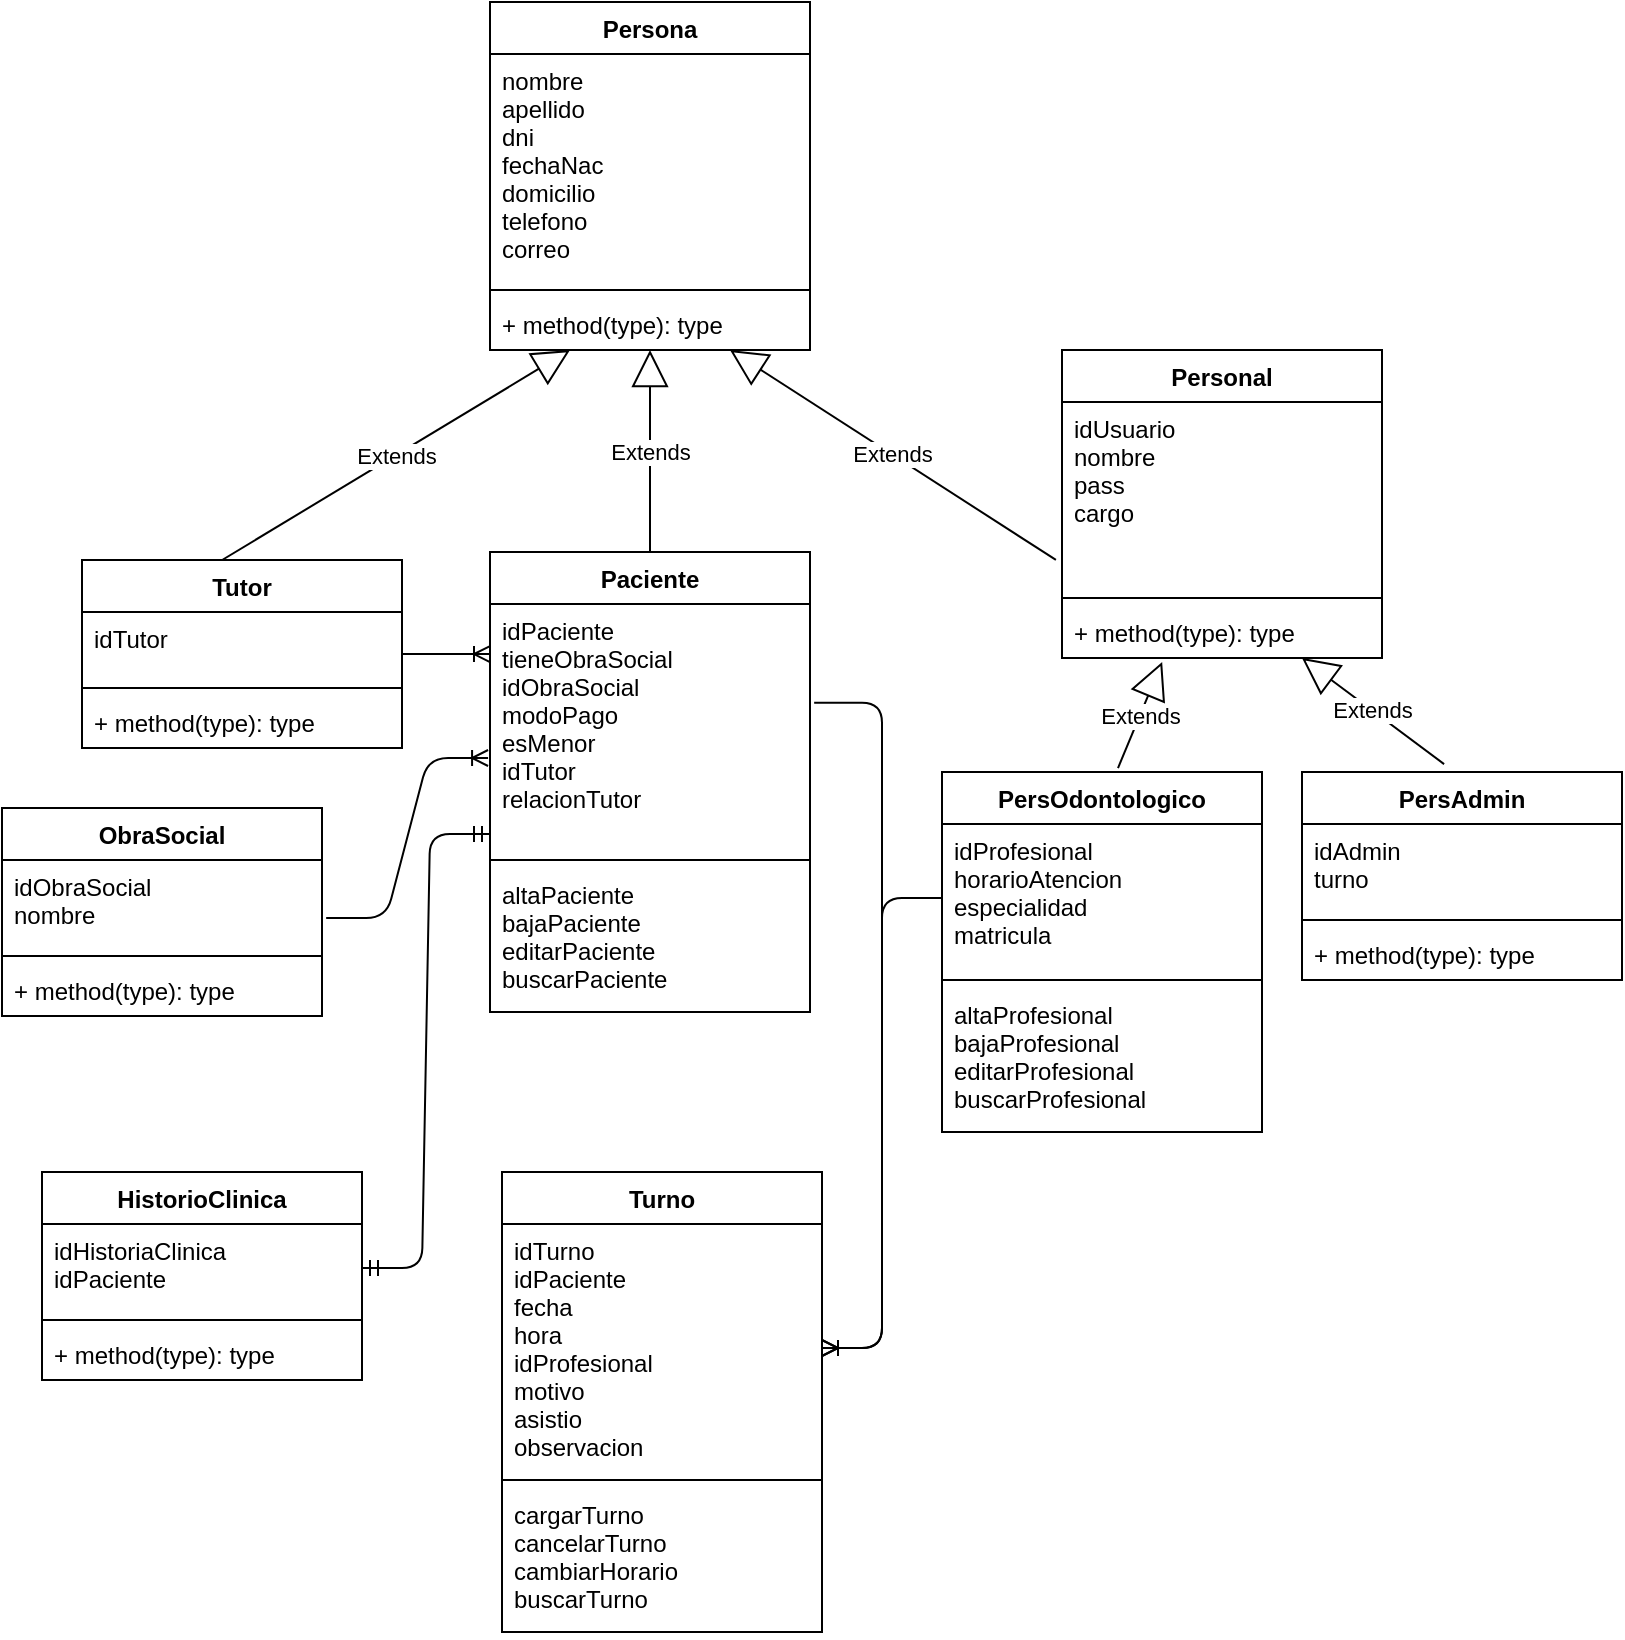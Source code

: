 <mxfile version="13.7.4" type="github">
  <diagram id="HhYp4wrlRlQFVXujRrqc" name="Page-1">
    <mxGraphModel dx="868" dy="447" grid="1" gridSize="10" guides="1" tooltips="1" connect="1" arrows="1" fold="1" page="1" pageScale="1" pageWidth="827" pageHeight="1169" math="0" shadow="0">
      <root>
        <mxCell id="0" />
        <mxCell id="1" parent="0" />
        <mxCell id="vPW-Lg7qWt8iH3iLzjyr-14" value="" style="edgeStyle=entityRelationEdgeStyle;fontSize=12;html=1;endArrow=ERoneToMany;exitX=1.013;exitY=0.398;exitDx=0;exitDy=0;exitPerimeter=0;" parent="1" source="vPW-Lg7qWt8iH3iLzjyr-2" target="vPW-Lg7qWt8iH3iLzjyr-6" edge="1">
          <mxGeometry width="100" height="100" relative="1" as="geometry">
            <mxPoint x="290" y="200" as="sourcePoint" />
            <mxPoint x="390" y="100" as="targetPoint" />
          </mxGeometry>
        </mxCell>
        <mxCell id="vPW-Lg7qWt8iH3iLzjyr-15" value="" style="edgeStyle=entityRelationEdgeStyle;fontSize=12;html=1;endArrow=ERoneToMany;" parent="1" source="vPW-Lg7qWt8iH3iLzjyr-10" target="vPW-Lg7qWt8iH3iLzjyr-6" edge="1">
          <mxGeometry width="100" height="100" relative="1" as="geometry">
            <mxPoint x="314" y="234" as="sourcePoint" />
            <mxPoint x="414" y="134" as="targetPoint" />
          </mxGeometry>
        </mxCell>
        <mxCell id="kyQEoml0PeqZt6K08_cI-13" value="Persona" style="swimlane;fontStyle=1;align=center;verticalAlign=top;childLayout=stackLayout;horizontal=1;startSize=26;horizontalStack=0;resizeParent=1;resizeParentMax=0;resizeLast=0;collapsible=1;marginBottom=0;" vertex="1" parent="1">
          <mxGeometry x="254" y="5" width="160" height="174" as="geometry" />
        </mxCell>
        <mxCell id="kyQEoml0PeqZt6K08_cI-14" value="nombre&#xa;apellido&#xa;dni&#xa;fechaNac&#xa;domicilio&#xa;telefono&#xa;correo" style="text;strokeColor=none;fillColor=none;align=left;verticalAlign=top;spacingLeft=4;spacingRight=4;overflow=hidden;rotatable=0;points=[[0,0.5],[1,0.5]];portConstraint=eastwest;" vertex="1" parent="kyQEoml0PeqZt6K08_cI-13">
          <mxGeometry y="26" width="160" height="114" as="geometry" />
        </mxCell>
        <mxCell id="kyQEoml0PeqZt6K08_cI-15" value="" style="line;strokeWidth=1;fillColor=none;align=left;verticalAlign=middle;spacingTop=-1;spacingLeft=3;spacingRight=3;rotatable=0;labelPosition=right;points=[];portConstraint=eastwest;" vertex="1" parent="kyQEoml0PeqZt6K08_cI-13">
          <mxGeometry y="140" width="160" height="8" as="geometry" />
        </mxCell>
        <mxCell id="kyQEoml0PeqZt6K08_cI-16" value="+ method(type): type" style="text;strokeColor=none;fillColor=none;align=left;verticalAlign=top;spacingLeft=4;spacingRight=4;overflow=hidden;rotatable=0;points=[[0,0.5],[1,0.5]];portConstraint=eastwest;" vertex="1" parent="kyQEoml0PeqZt6K08_cI-13">
          <mxGeometry y="148" width="160" height="26" as="geometry" />
        </mxCell>
        <mxCell id="kyQEoml0PeqZt6K08_cI-22" value="" style="edgeStyle=entityRelationEdgeStyle;fontSize=12;html=1;endArrow=ERmandOne;startArrow=ERmandOne;exitX=1;exitY=0.5;exitDx=0;exitDy=0;entryX=0;entryY=0.927;entryDx=0;entryDy=0;entryPerimeter=0;" edge="1" parent="1" source="kyQEoml0PeqZt6K08_cI-18" target="vPW-Lg7qWt8iH3iLzjyr-2">
          <mxGeometry width="100" height="100" relative="1" as="geometry">
            <mxPoint x="90" y="444" as="sourcePoint" />
            <mxPoint x="190" y="344" as="targetPoint" />
          </mxGeometry>
        </mxCell>
        <mxCell id="kyQEoml0PeqZt6K08_cI-23" value="Extends" style="endArrow=block;endSize=16;endFill=0;html=1;exitX=0.438;exitY=0;exitDx=0;exitDy=0;exitPerimeter=0;entryX=0.25;entryY=1;entryDx=0;entryDy=0;" edge="1" parent="1" source="kyQEoml0PeqZt6K08_cI-9" target="kyQEoml0PeqZt6K08_cI-13">
          <mxGeometry width="160" relative="1" as="geometry">
            <mxPoint x="20" y="159" as="sourcePoint" />
            <mxPoint x="180" y="159" as="targetPoint" />
          </mxGeometry>
        </mxCell>
        <mxCell id="kyQEoml0PeqZt6K08_cI-24" value="Extends" style="endArrow=block;endSize=16;endFill=0;html=1;exitX=0.5;exitY=0;exitDx=0;exitDy=0;" edge="1" parent="1" source="vPW-Lg7qWt8iH3iLzjyr-1" target="kyQEoml0PeqZt6K08_cI-16">
          <mxGeometry width="160" relative="1" as="geometry">
            <mxPoint x="280" y="220" as="sourcePoint" />
            <mxPoint x="440" y="220" as="targetPoint" />
          </mxGeometry>
        </mxCell>
        <mxCell id="kyQEoml0PeqZt6K08_cI-25" value="Extends" style="endArrow=block;endSize=16;endFill=0;html=1;exitX=-0.019;exitY=0.84;exitDx=0;exitDy=0;exitPerimeter=0;entryX=0.75;entryY=1;entryDx=0;entryDy=0;" edge="1" parent="1" source="kyQEoml0PeqZt6K08_cI-2" target="kyQEoml0PeqZt6K08_cI-13">
          <mxGeometry width="160" relative="1" as="geometry">
            <mxPoint x="280" y="220" as="sourcePoint" />
            <mxPoint x="420" y="103" as="targetPoint" />
          </mxGeometry>
        </mxCell>
        <mxCell id="kyQEoml0PeqZt6K08_cI-26" value="Extends" style="endArrow=block;endSize=16;endFill=0;html=1;entryX=0.313;entryY=1.077;entryDx=0;entryDy=0;entryPerimeter=0;exitX=0.55;exitY=-0.011;exitDx=0;exitDy=0;exitPerimeter=0;" edge="1" parent="1" source="vPW-Lg7qWt8iH3iLzjyr-9" target="kyQEoml0PeqZt6K08_cI-4">
          <mxGeometry width="160" relative="1" as="geometry">
            <mxPoint x="280" y="220" as="sourcePoint" />
            <mxPoint x="440" y="220" as="targetPoint" />
          </mxGeometry>
        </mxCell>
        <mxCell id="kyQEoml0PeqZt6K08_cI-27" value="Extends" style="endArrow=block;endSize=16;endFill=0;html=1;entryX=0.75;entryY=1;entryDx=0;entryDy=0;exitX=0.444;exitY=-0.038;exitDx=0;exitDy=0;exitPerimeter=0;" edge="1" parent="1" source="kyQEoml0PeqZt6K08_cI-5" target="kyQEoml0PeqZt6K08_cI-1">
          <mxGeometry width="160" relative="1" as="geometry">
            <mxPoint x="280" y="220" as="sourcePoint" />
            <mxPoint x="440" y="220" as="targetPoint" />
          </mxGeometry>
        </mxCell>
        <mxCell id="kyQEoml0PeqZt6K08_cI-29" value="" style="edgeStyle=entityRelationEdgeStyle;fontSize=12;html=1;endArrow=ERoneToMany;exitX=1;exitY=0.5;exitDx=0;exitDy=0;entryX=0;entryY=0.202;entryDx=0;entryDy=0;entryPerimeter=0;" edge="1" parent="1" source="kyQEoml0PeqZt6K08_cI-9" target="vPW-Lg7qWt8iH3iLzjyr-2">
          <mxGeometry width="100" height="100" relative="1" as="geometry">
            <mxPoint x="230" y="340" as="sourcePoint" />
            <mxPoint x="254" y="310" as="targetPoint" />
          </mxGeometry>
        </mxCell>
        <mxCell id="kyQEoml0PeqZt6K08_cI-1" value="Personal" style="swimlane;fontStyle=1;align=center;verticalAlign=top;childLayout=stackLayout;horizontal=1;startSize=26;horizontalStack=0;resizeParent=1;resizeParentMax=0;resizeLast=0;collapsible=1;marginBottom=0;" vertex="1" parent="1">
          <mxGeometry x="540" y="179" width="160" height="154" as="geometry" />
        </mxCell>
        <mxCell id="kyQEoml0PeqZt6K08_cI-2" value="idUsuario&#xa;nombre&#xa;pass&#xa;cargo" style="text;strokeColor=none;fillColor=none;align=left;verticalAlign=top;spacingLeft=4;spacingRight=4;overflow=hidden;rotatable=0;points=[[0,0.5],[1,0.5]];portConstraint=eastwest;" vertex="1" parent="kyQEoml0PeqZt6K08_cI-1">
          <mxGeometry y="26" width="160" height="94" as="geometry" />
        </mxCell>
        <mxCell id="kyQEoml0PeqZt6K08_cI-3" value="" style="line;strokeWidth=1;fillColor=none;align=left;verticalAlign=middle;spacingTop=-1;spacingLeft=3;spacingRight=3;rotatable=0;labelPosition=right;points=[];portConstraint=eastwest;" vertex="1" parent="kyQEoml0PeqZt6K08_cI-1">
          <mxGeometry y="120" width="160" height="8" as="geometry" />
        </mxCell>
        <mxCell id="kyQEoml0PeqZt6K08_cI-4" value="+ method(type): type" style="text;strokeColor=none;fillColor=none;align=left;verticalAlign=top;spacingLeft=4;spacingRight=4;overflow=hidden;rotatable=0;points=[[0,0.5],[1,0.5]];portConstraint=eastwest;" vertex="1" parent="kyQEoml0PeqZt6K08_cI-1">
          <mxGeometry y="128" width="160" height="26" as="geometry" />
        </mxCell>
        <mxCell id="vPW-Lg7qWt8iH3iLzjyr-9" value="PersOdontologico" style="swimlane;fontStyle=1;align=center;verticalAlign=top;childLayout=stackLayout;horizontal=1;startSize=26;horizontalStack=0;resizeParent=1;resizeParentMax=0;resizeLast=0;collapsible=1;marginBottom=0;" parent="1" vertex="1">
          <mxGeometry x="480" y="390" width="160" height="180" as="geometry" />
        </mxCell>
        <mxCell id="vPW-Lg7qWt8iH3iLzjyr-10" value="idProfesional&#xa;horarioAtencion&#xa;especialidad&#xa;matricula&#xa;&#xa;" style="text;strokeColor=none;fillColor=none;align=left;verticalAlign=top;spacingLeft=4;spacingRight=4;overflow=hidden;rotatable=0;points=[[0,0.5],[1,0.5]];portConstraint=eastwest;" parent="vPW-Lg7qWt8iH3iLzjyr-9" vertex="1">
          <mxGeometry y="26" width="160" height="74" as="geometry" />
        </mxCell>
        <mxCell id="vPW-Lg7qWt8iH3iLzjyr-11" value="" style="line;strokeWidth=1;fillColor=none;align=left;verticalAlign=middle;spacingTop=-1;spacingLeft=3;spacingRight=3;rotatable=0;labelPosition=right;points=[];portConstraint=eastwest;" parent="vPW-Lg7qWt8iH3iLzjyr-9" vertex="1">
          <mxGeometry y="100" width="160" height="8" as="geometry" />
        </mxCell>
        <mxCell id="vPW-Lg7qWt8iH3iLzjyr-12" value="altaProfesional&#xa;bajaProfesional&#xa;editarProfesional&#xa;buscarProfesional&#xa;" style="text;strokeColor=none;fillColor=none;align=left;verticalAlign=top;spacingLeft=4;spacingRight=4;overflow=hidden;rotatable=0;points=[[0,0.5],[1,0.5]];portConstraint=eastwest;" parent="vPW-Lg7qWt8iH3iLzjyr-9" vertex="1">
          <mxGeometry y="108" width="160" height="72" as="geometry" />
        </mxCell>
        <mxCell id="kyQEoml0PeqZt6K08_cI-5" value="PersAdmin" style="swimlane;fontStyle=1;align=center;verticalAlign=top;childLayout=stackLayout;horizontal=1;startSize=26;horizontalStack=0;resizeParent=1;resizeParentMax=0;resizeLast=0;collapsible=1;marginBottom=0;" vertex="1" parent="1">
          <mxGeometry x="660" y="390" width="160" height="104" as="geometry" />
        </mxCell>
        <mxCell id="kyQEoml0PeqZt6K08_cI-6" value="idAdmin&#xa;turno&#xa;" style="text;strokeColor=none;fillColor=none;align=left;verticalAlign=top;spacingLeft=4;spacingRight=4;overflow=hidden;rotatable=0;points=[[0,0.5],[1,0.5]];portConstraint=eastwest;" vertex="1" parent="kyQEoml0PeqZt6K08_cI-5">
          <mxGeometry y="26" width="160" height="44" as="geometry" />
        </mxCell>
        <mxCell id="kyQEoml0PeqZt6K08_cI-7" value="" style="line;strokeWidth=1;fillColor=none;align=left;verticalAlign=middle;spacingTop=-1;spacingLeft=3;spacingRight=3;rotatable=0;labelPosition=right;points=[];portConstraint=eastwest;" vertex="1" parent="kyQEoml0PeqZt6K08_cI-5">
          <mxGeometry y="70" width="160" height="8" as="geometry" />
        </mxCell>
        <mxCell id="kyQEoml0PeqZt6K08_cI-8" value="+ method(type): type" style="text;strokeColor=none;fillColor=none;align=left;verticalAlign=top;spacingLeft=4;spacingRight=4;overflow=hidden;rotatable=0;points=[[0,0.5],[1,0.5]];portConstraint=eastwest;" vertex="1" parent="kyQEoml0PeqZt6K08_cI-5">
          <mxGeometry y="78" width="160" height="26" as="geometry" />
        </mxCell>
        <mxCell id="vPW-Lg7qWt8iH3iLzjyr-5" value="Turno" style="swimlane;fontStyle=1;align=center;verticalAlign=top;childLayout=stackLayout;horizontal=1;startSize=26;horizontalStack=0;resizeParent=1;resizeParentMax=0;resizeLast=0;collapsible=1;marginBottom=0;" parent="1" vertex="1">
          <mxGeometry x="260" y="590" width="160" height="230" as="geometry" />
        </mxCell>
        <mxCell id="vPW-Lg7qWt8iH3iLzjyr-6" value="idTurno&#xa;idPaciente&#xa;fecha&#xa;hora&#xa;idProfesional&#xa;motivo&#xa;asistio&#xa;observacion&#xa;" style="text;strokeColor=none;fillColor=none;align=left;verticalAlign=top;spacingLeft=4;spacingRight=4;overflow=hidden;rotatable=0;points=[[0,0.5],[1,0.5]];portConstraint=eastwest;" parent="vPW-Lg7qWt8iH3iLzjyr-5" vertex="1">
          <mxGeometry y="26" width="160" height="124" as="geometry" />
        </mxCell>
        <mxCell id="vPW-Lg7qWt8iH3iLzjyr-7" value="" style="line;strokeWidth=1;fillColor=none;align=left;verticalAlign=middle;spacingTop=-1;spacingLeft=3;spacingRight=3;rotatable=0;labelPosition=right;points=[];portConstraint=eastwest;" parent="vPW-Lg7qWt8iH3iLzjyr-5" vertex="1">
          <mxGeometry y="150" width="160" height="8" as="geometry" />
        </mxCell>
        <mxCell id="vPW-Lg7qWt8iH3iLzjyr-8" value="cargarTurno&#xa;cancelarTurno&#xa;cambiarHorario&#xa;buscarTurno&#xa;&#xa;" style="text;strokeColor=none;fillColor=none;align=left;verticalAlign=top;spacingLeft=4;spacingRight=4;overflow=hidden;rotatable=0;points=[[0,0.5],[1,0.5]];portConstraint=eastwest;" parent="vPW-Lg7qWt8iH3iLzjyr-5" vertex="1">
          <mxGeometry y="158" width="160" height="72" as="geometry" />
        </mxCell>
        <mxCell id="kyQEoml0PeqZt6K08_cI-17" value="HistorioClinica" style="swimlane;fontStyle=1;align=center;verticalAlign=top;childLayout=stackLayout;horizontal=1;startSize=26;horizontalStack=0;resizeParent=1;resizeParentMax=0;resizeLast=0;collapsible=1;marginBottom=0;" vertex="1" parent="1">
          <mxGeometry x="30" y="590" width="160" height="104" as="geometry" />
        </mxCell>
        <mxCell id="kyQEoml0PeqZt6K08_cI-18" value="idHistoriaClinica&#xa;idPaciente&#xa;" style="text;strokeColor=none;fillColor=none;align=left;verticalAlign=top;spacingLeft=4;spacingRight=4;overflow=hidden;rotatable=0;points=[[0,0.5],[1,0.5]];portConstraint=eastwest;" vertex="1" parent="kyQEoml0PeqZt6K08_cI-17">
          <mxGeometry y="26" width="160" height="44" as="geometry" />
        </mxCell>
        <mxCell id="kyQEoml0PeqZt6K08_cI-19" value="" style="line;strokeWidth=1;fillColor=none;align=left;verticalAlign=middle;spacingTop=-1;spacingLeft=3;spacingRight=3;rotatable=0;labelPosition=right;points=[];portConstraint=eastwest;" vertex="1" parent="kyQEoml0PeqZt6K08_cI-17">
          <mxGeometry y="70" width="160" height="8" as="geometry" />
        </mxCell>
        <mxCell id="kyQEoml0PeqZt6K08_cI-20" value="+ method(type): type" style="text;strokeColor=none;fillColor=none;align=left;verticalAlign=top;spacingLeft=4;spacingRight=4;overflow=hidden;rotatable=0;points=[[0,0.5],[1,0.5]];portConstraint=eastwest;" vertex="1" parent="kyQEoml0PeqZt6K08_cI-17">
          <mxGeometry y="78" width="160" height="26" as="geometry" />
        </mxCell>
        <mxCell id="kyQEoml0PeqZt6K08_cI-9" value="Tutor" style="swimlane;fontStyle=1;align=center;verticalAlign=top;childLayout=stackLayout;horizontal=1;startSize=26;horizontalStack=0;resizeParent=1;resizeParentMax=0;resizeLast=0;collapsible=1;marginBottom=0;" vertex="1" parent="1">
          <mxGeometry x="50" y="284" width="160" height="94" as="geometry" />
        </mxCell>
        <mxCell id="kyQEoml0PeqZt6K08_cI-10" value="idTutor&#xa;" style="text;strokeColor=none;fillColor=none;align=left;verticalAlign=top;spacingLeft=4;spacingRight=4;overflow=hidden;rotatable=0;points=[[0,0.5],[1,0.5]];portConstraint=eastwest;" vertex="1" parent="kyQEoml0PeqZt6K08_cI-9">
          <mxGeometry y="26" width="160" height="34" as="geometry" />
        </mxCell>
        <mxCell id="kyQEoml0PeqZt6K08_cI-11" value="" style="line;strokeWidth=1;fillColor=none;align=left;verticalAlign=middle;spacingTop=-1;spacingLeft=3;spacingRight=3;rotatable=0;labelPosition=right;points=[];portConstraint=eastwest;" vertex="1" parent="kyQEoml0PeqZt6K08_cI-9">
          <mxGeometry y="60" width="160" height="8" as="geometry" />
        </mxCell>
        <mxCell id="kyQEoml0PeqZt6K08_cI-12" value="+ method(type): type" style="text;strokeColor=none;fillColor=none;align=left;verticalAlign=top;spacingLeft=4;spacingRight=4;overflow=hidden;rotatable=0;points=[[0,0.5],[1,0.5]];portConstraint=eastwest;" vertex="1" parent="kyQEoml0PeqZt6K08_cI-9">
          <mxGeometry y="68" width="160" height="26" as="geometry" />
        </mxCell>
        <mxCell id="vPW-Lg7qWt8iH3iLzjyr-1" value="Paciente" style="swimlane;fontStyle=1;align=center;verticalAlign=top;childLayout=stackLayout;horizontal=1;startSize=26;horizontalStack=0;resizeParent=1;resizeParentMax=0;resizeLast=0;collapsible=1;marginBottom=0;" parent="1" vertex="1">
          <mxGeometry x="254" y="280" width="160" height="230" as="geometry" />
        </mxCell>
        <mxCell id="vPW-Lg7qWt8iH3iLzjyr-2" value="idPaciente&#xa;tieneObraSocial&#xa;idObraSocial&#xa;modoPago&#xa;esMenor&#xa;idTutor&#xa;relacionTutor&#xa;&#xa;&#xa;&#xa;" style="text;strokeColor=none;fillColor=none;align=left;verticalAlign=top;spacingLeft=4;spacingRight=4;overflow=hidden;rotatable=0;points=[[0,0.5],[1,0.5]];portConstraint=eastwest;" parent="vPW-Lg7qWt8iH3iLzjyr-1" vertex="1">
          <mxGeometry y="26" width="160" height="124" as="geometry" />
        </mxCell>
        <mxCell id="vPW-Lg7qWt8iH3iLzjyr-3" value="" style="line;strokeWidth=1;fillColor=none;align=left;verticalAlign=middle;spacingTop=-1;spacingLeft=3;spacingRight=3;rotatable=0;labelPosition=right;points=[];portConstraint=eastwest;" parent="vPW-Lg7qWt8iH3iLzjyr-1" vertex="1">
          <mxGeometry y="150" width="160" height="8" as="geometry" />
        </mxCell>
        <mxCell id="vPW-Lg7qWt8iH3iLzjyr-4" value="altaPaciente&#xa;bajaPaciente&#xa;editarPaciente&#xa;buscarPaciente&#xa;&#xa;" style="text;strokeColor=none;fillColor=none;align=left;verticalAlign=top;spacingLeft=4;spacingRight=4;overflow=hidden;rotatable=0;points=[[0,0.5],[1,0.5]];portConstraint=eastwest;" parent="vPW-Lg7qWt8iH3iLzjyr-1" vertex="1">
          <mxGeometry y="158" width="160" height="72" as="geometry" />
        </mxCell>
        <mxCell id="kyQEoml0PeqZt6K08_cI-30" value="ObraSocial" style="swimlane;fontStyle=1;align=center;verticalAlign=top;childLayout=stackLayout;horizontal=1;startSize=26;horizontalStack=0;resizeParent=1;resizeParentMax=0;resizeLast=0;collapsible=1;marginBottom=0;" vertex="1" parent="1">
          <mxGeometry x="10" y="408" width="160" height="104" as="geometry" />
        </mxCell>
        <mxCell id="kyQEoml0PeqZt6K08_cI-31" value="idObraSocial&#xa;nombre" style="text;strokeColor=none;fillColor=none;align=left;verticalAlign=top;spacingLeft=4;spacingRight=4;overflow=hidden;rotatable=0;points=[[0,0.5],[1,0.5]];portConstraint=eastwest;" vertex="1" parent="kyQEoml0PeqZt6K08_cI-30">
          <mxGeometry y="26" width="160" height="44" as="geometry" />
        </mxCell>
        <mxCell id="kyQEoml0PeqZt6K08_cI-32" value="" style="line;strokeWidth=1;fillColor=none;align=left;verticalAlign=middle;spacingTop=-1;spacingLeft=3;spacingRight=3;rotatable=0;labelPosition=right;points=[];portConstraint=eastwest;" vertex="1" parent="kyQEoml0PeqZt6K08_cI-30">
          <mxGeometry y="70" width="160" height="8" as="geometry" />
        </mxCell>
        <mxCell id="kyQEoml0PeqZt6K08_cI-33" value="+ method(type): type" style="text;strokeColor=none;fillColor=none;align=left;verticalAlign=top;spacingLeft=4;spacingRight=4;overflow=hidden;rotatable=0;points=[[0,0.5],[1,0.5]];portConstraint=eastwest;" vertex="1" parent="kyQEoml0PeqZt6K08_cI-30">
          <mxGeometry y="78" width="160" height="26" as="geometry" />
        </mxCell>
        <mxCell id="kyQEoml0PeqZt6K08_cI-34" value="" style="edgeStyle=entityRelationEdgeStyle;fontSize=12;html=1;endArrow=ERoneToMany;exitX=1.013;exitY=0.659;exitDx=0;exitDy=0;exitPerimeter=0;entryX=-0.006;entryY=0.621;entryDx=0;entryDy=0;entryPerimeter=0;" edge="1" parent="1" source="kyQEoml0PeqZt6K08_cI-31" target="vPW-Lg7qWt8iH3iLzjyr-2">
          <mxGeometry width="100" height="100" relative="1" as="geometry">
            <mxPoint x="100" y="570" as="sourcePoint" />
            <mxPoint x="190" y="520" as="targetPoint" />
          </mxGeometry>
        </mxCell>
      </root>
    </mxGraphModel>
  </diagram>
</mxfile>
